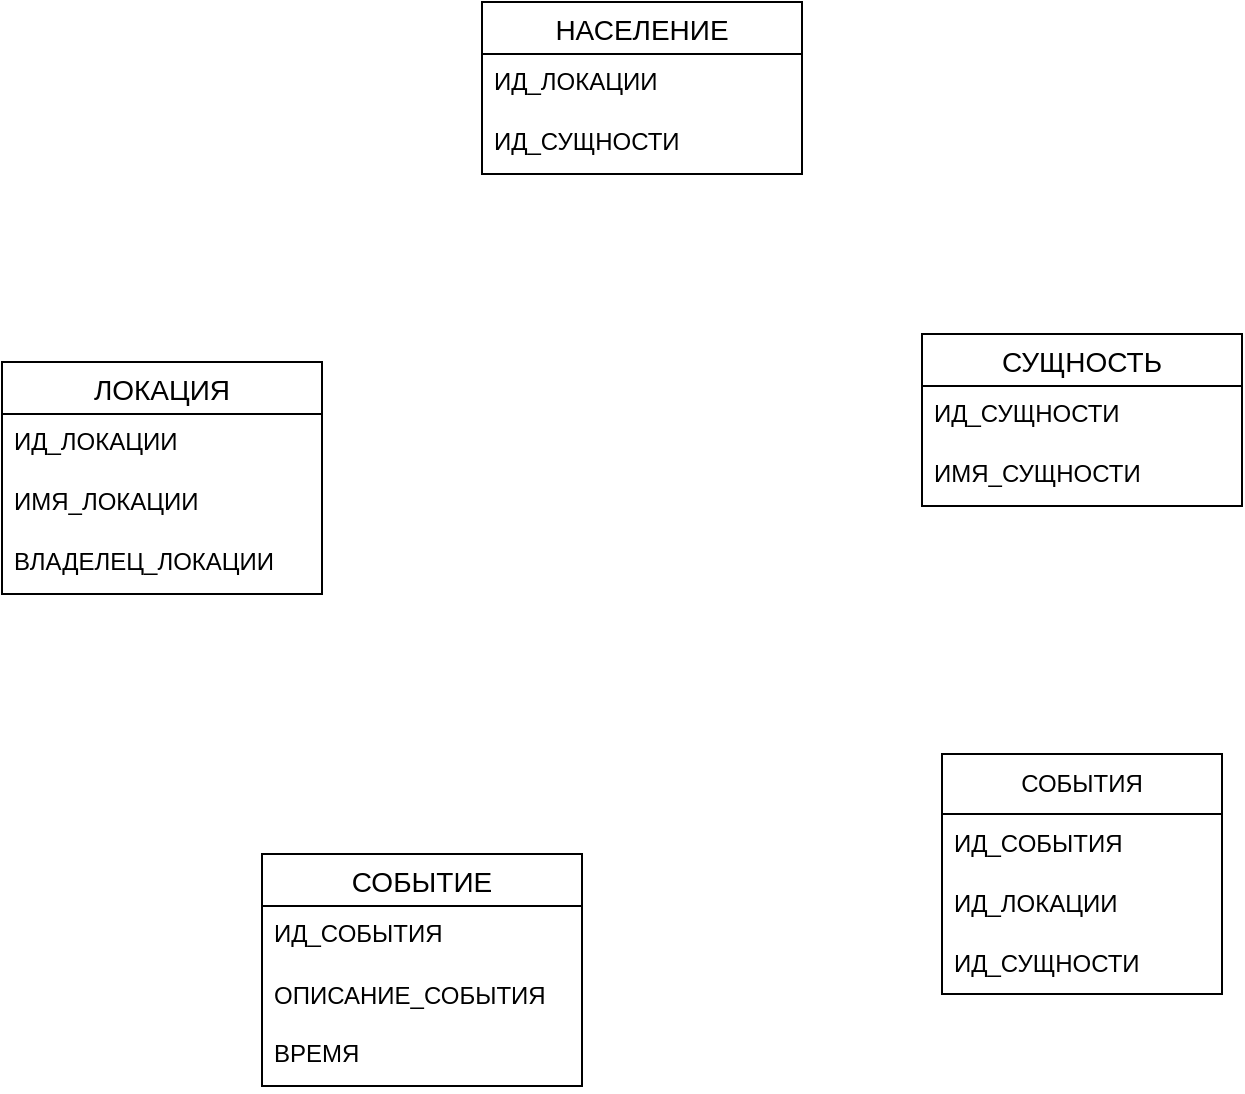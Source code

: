 <mxfile version="20.8.23" type="github">
  <diagram id="R2lEEEUBdFMjLlhIrx00" name="Page-1">
    <mxGraphModel dx="909" dy="616" grid="1" gridSize="10" guides="1" tooltips="1" connect="1" arrows="1" fold="1" page="1" pageScale="1" pageWidth="850" pageHeight="1100" math="0" shadow="0" extFonts="Permanent Marker^https://fonts.googleapis.com/css?family=Permanent+Marker">
      <root>
        <mxCell id="0" />
        <mxCell id="1" parent="0" />
        <mxCell id="rcN5VQXnIb3olyv6kFut-14" value="ЛОКАЦИЯ" style="swimlane;fontStyle=0;childLayout=stackLayout;horizontal=1;startSize=26;horizontalStack=0;resizeParent=1;resizeParentMax=0;resizeLast=0;collapsible=1;marginBottom=0;align=center;fontSize=14;" vertex="1" parent="1">
          <mxGeometry x="90" y="434" width="160" height="116" as="geometry" />
        </mxCell>
        <mxCell id="rcN5VQXnIb3olyv6kFut-15" value="ИД_ЛОКАЦИИ" style="text;strokeColor=none;fillColor=none;spacingLeft=4;spacingRight=4;overflow=hidden;rotatable=0;points=[[0,0.5],[1,0.5]];portConstraint=eastwest;fontSize=12;" vertex="1" parent="rcN5VQXnIb3olyv6kFut-14">
          <mxGeometry y="26" width="160" height="30" as="geometry" />
        </mxCell>
        <mxCell id="rcN5VQXnIb3olyv6kFut-16" value="ИМЯ_ЛОКАЦИИ" style="text;strokeColor=none;fillColor=none;spacingLeft=4;spacingRight=4;overflow=hidden;rotatable=0;points=[[0,0.5],[1,0.5]];portConstraint=eastwest;fontSize=12;" vertex="1" parent="rcN5VQXnIb3olyv6kFut-14">
          <mxGeometry y="56" width="160" height="30" as="geometry" />
        </mxCell>
        <mxCell id="rcN5VQXnIb3olyv6kFut-17" value="ВЛАДЕЛЕЦ_ЛОКАЦИИ" style="text;strokeColor=none;fillColor=none;spacingLeft=4;spacingRight=4;overflow=hidden;rotatable=0;points=[[0,0.5],[1,0.5]];portConstraint=eastwest;fontSize=12;" vertex="1" parent="rcN5VQXnIb3olyv6kFut-14">
          <mxGeometry y="86" width="160" height="30" as="geometry" />
        </mxCell>
        <mxCell id="rcN5VQXnIb3olyv6kFut-18" value="СУЩНОСТЬ" style="swimlane;fontStyle=0;childLayout=stackLayout;horizontal=1;startSize=26;horizontalStack=0;resizeParent=1;resizeParentMax=0;resizeLast=0;collapsible=1;marginBottom=0;align=center;fontSize=14;" vertex="1" parent="1">
          <mxGeometry x="550" y="420" width="160" height="86" as="geometry" />
        </mxCell>
        <mxCell id="rcN5VQXnIb3olyv6kFut-19" value="ИД_СУЩНОСТИ" style="text;strokeColor=none;fillColor=none;spacingLeft=4;spacingRight=4;overflow=hidden;rotatable=0;points=[[0,0.5],[1,0.5]];portConstraint=eastwest;fontSize=12;" vertex="1" parent="rcN5VQXnIb3olyv6kFut-18">
          <mxGeometry y="26" width="160" height="30" as="geometry" />
        </mxCell>
        <mxCell id="rcN5VQXnIb3olyv6kFut-20" value="ИМЯ_СУЩНОСТИ" style="text;strokeColor=none;fillColor=none;spacingLeft=4;spacingRight=4;overflow=hidden;rotatable=0;points=[[0,0.5],[1,0.5]];portConstraint=eastwest;fontSize=12;" vertex="1" parent="rcN5VQXnIb3olyv6kFut-18">
          <mxGeometry y="56" width="160" height="30" as="geometry" />
        </mxCell>
        <mxCell id="rcN5VQXnIb3olyv6kFut-22" value="НАСЕЛЕНИЕ" style="swimlane;fontStyle=0;childLayout=stackLayout;horizontal=1;startSize=26;horizontalStack=0;resizeParent=1;resizeParentMax=0;resizeLast=0;collapsible=1;marginBottom=0;align=center;fontSize=14;" vertex="1" parent="1">
          <mxGeometry x="330" y="254" width="160" height="86" as="geometry" />
        </mxCell>
        <mxCell id="rcN5VQXnIb3olyv6kFut-23" value="ИД_ЛОКАЦИИ" style="text;strokeColor=none;fillColor=none;spacingLeft=4;spacingRight=4;overflow=hidden;rotatable=0;points=[[0,0.5],[1,0.5]];portConstraint=eastwest;fontSize=12;" vertex="1" parent="rcN5VQXnIb3olyv6kFut-22">
          <mxGeometry y="26" width="160" height="30" as="geometry" />
        </mxCell>
        <mxCell id="rcN5VQXnIb3olyv6kFut-24" value="ИД_СУЩНОСТИ" style="text;strokeColor=none;fillColor=none;spacingLeft=4;spacingRight=4;overflow=hidden;rotatable=0;points=[[0,0.5],[1,0.5]];portConstraint=eastwest;fontSize=12;" vertex="1" parent="rcN5VQXnIb3olyv6kFut-22">
          <mxGeometry y="56" width="160" height="30" as="geometry" />
        </mxCell>
        <mxCell id="rcN5VQXnIb3olyv6kFut-26" value="СОБЫТИЕ" style="swimlane;fontStyle=0;childLayout=stackLayout;horizontal=1;startSize=26;horizontalStack=0;resizeParent=1;resizeParentMax=0;resizeLast=0;collapsible=1;marginBottom=0;align=center;fontSize=14;" vertex="1" parent="1">
          <mxGeometry x="220" y="680" width="160" height="116" as="geometry" />
        </mxCell>
        <mxCell id="rcN5VQXnIb3olyv6kFut-27" value="ИД_СОБЫТИЯ" style="text;strokeColor=none;fillColor=none;spacingLeft=4;spacingRight=4;overflow=hidden;rotatable=0;points=[[0,0.5],[1,0.5]];portConstraint=eastwest;fontSize=12;" vertex="1" parent="rcN5VQXnIb3olyv6kFut-26">
          <mxGeometry y="26" width="160" height="30" as="geometry" />
        </mxCell>
        <mxCell id="rcN5VQXnIb3olyv6kFut-32" value="ОПИСАНИЕ_СОБЫТИЯ" style="rounded=0;whiteSpace=wrap;html=1;gradientColor=none;fillColor=none;strokeColor=none;align=left;spacingRight=0;spacingLeft=4;" vertex="1" parent="rcN5VQXnIb3olyv6kFut-26">
          <mxGeometry y="56" width="160" height="30" as="geometry" />
        </mxCell>
        <mxCell id="rcN5VQXnIb3olyv6kFut-28" value="ВРЕМЯ" style="text;strokeColor=none;fillColor=none;spacingLeft=4;spacingRight=4;overflow=hidden;rotatable=0;points=[[0,0.5],[1,0.5]];portConstraint=eastwest;fontSize=12;" vertex="1" parent="rcN5VQXnIb3olyv6kFut-26">
          <mxGeometry y="86" width="160" height="30" as="geometry" />
        </mxCell>
        <mxCell id="rcN5VQXnIb3olyv6kFut-33" value="СОБЫТИЯ" style="swimlane;fontStyle=0;childLayout=stackLayout;horizontal=1;startSize=30;horizontalStack=0;resizeParent=1;resizeParentMax=0;resizeLast=0;collapsible=1;marginBottom=0;whiteSpace=wrap;html=1;fillColor=none;gradientColor=none;" vertex="1" parent="1">
          <mxGeometry x="560" y="630" width="140" height="120" as="geometry" />
        </mxCell>
        <mxCell id="rcN5VQXnIb3olyv6kFut-34" value="ИД_СОБЫТИЯ" style="text;strokeColor=none;fillColor=none;align=left;verticalAlign=middle;spacingLeft=4;spacingRight=4;overflow=hidden;points=[[0,0.5],[1,0.5]];portConstraint=eastwest;rotatable=0;whiteSpace=wrap;html=1;" vertex="1" parent="rcN5VQXnIb3olyv6kFut-33">
          <mxGeometry y="30" width="140" height="30" as="geometry" />
        </mxCell>
        <mxCell id="rcN5VQXnIb3olyv6kFut-35" value="ИД_ЛОКАЦИИ" style="text;strokeColor=none;fillColor=none;align=left;verticalAlign=middle;spacingLeft=4;spacingRight=4;overflow=hidden;points=[[0,0.5],[1,0.5]];portConstraint=eastwest;rotatable=0;whiteSpace=wrap;html=1;" vertex="1" parent="rcN5VQXnIb3olyv6kFut-33">
          <mxGeometry y="60" width="140" height="30" as="geometry" />
        </mxCell>
        <mxCell id="rcN5VQXnIb3olyv6kFut-36" value="ИД_СУЩНОСТИ" style="text;strokeColor=none;fillColor=none;align=left;verticalAlign=middle;spacingLeft=4;spacingRight=4;overflow=hidden;points=[[0,0.5],[1,0.5]];portConstraint=eastwest;rotatable=0;whiteSpace=wrap;html=1;" vertex="1" parent="rcN5VQXnIb3olyv6kFut-33">
          <mxGeometry y="90" width="140" height="30" as="geometry" />
        </mxCell>
      </root>
    </mxGraphModel>
  </diagram>
</mxfile>

